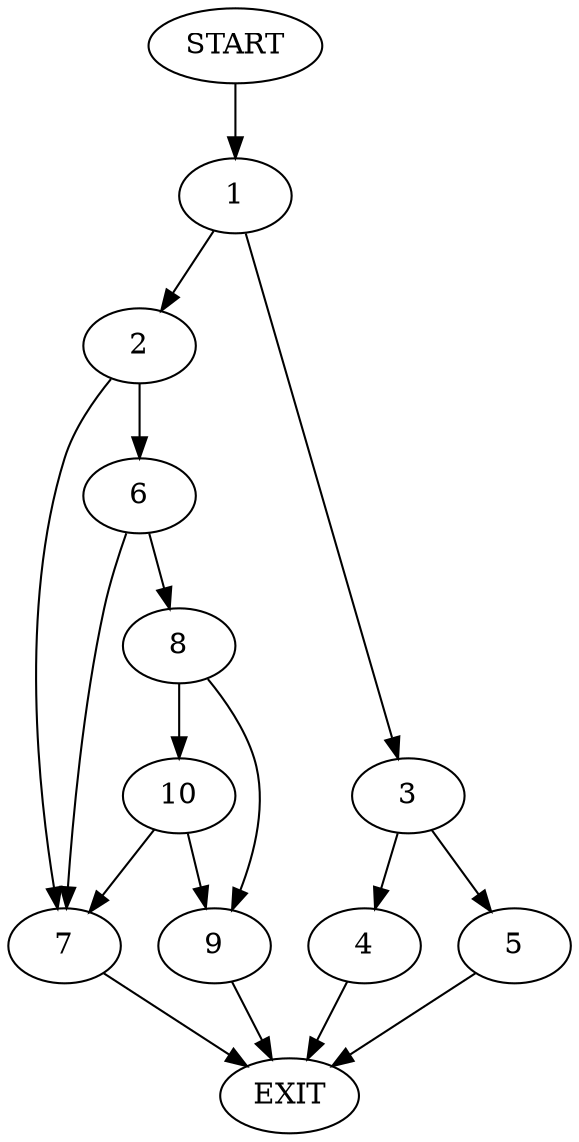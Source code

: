 digraph {
0 [label="START"]
11 [label="EXIT"]
0 -> 1
1 -> 2
1 -> 3
3 -> 4
3 -> 5
2 -> 6
2 -> 7
5 -> 11
4 -> 11
7 -> 11
6 -> 8
6 -> 7
8 -> 9
8 -> 10
9 -> 11
10 -> 9
10 -> 7
}
